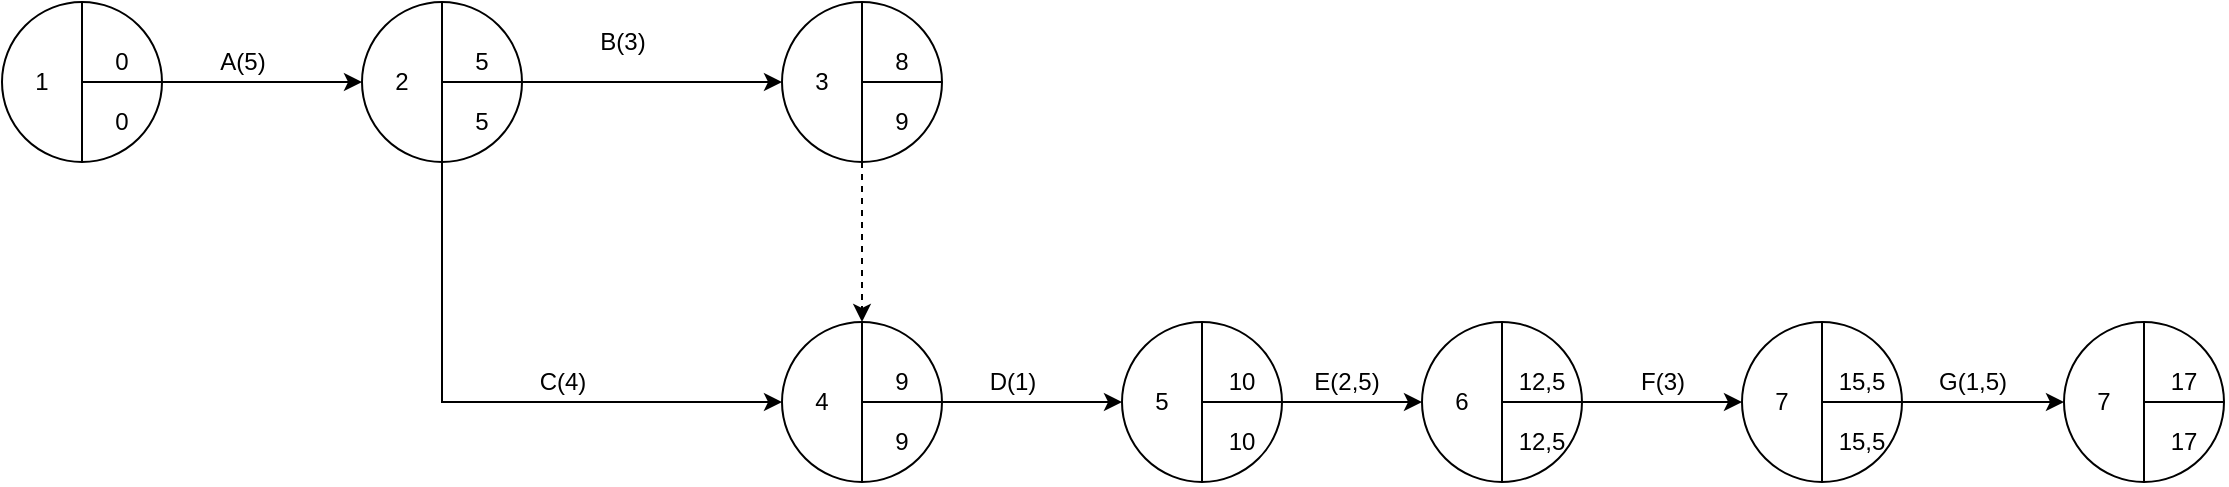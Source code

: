 <mxfile version="15.1.1" type="github">
  <diagram id="dtDUdUS0y6ph3DDKVpun" name="Page-1">
    <mxGraphModel dx="1262" dy="496" grid="1" gridSize="10" guides="1" tooltips="1" connect="1" arrows="1" fold="1" page="1" pageScale="1" pageWidth="827" pageHeight="1169" math="0" shadow="0">
      <root>
        <mxCell id="0" />
        <mxCell id="1" parent="0" />
        <mxCell id="58jQ1S5-Lke8devwErEQ-1" value="" style="ellipse;whiteSpace=wrap;html=1;aspect=fixed;" vertex="1" parent="1">
          <mxGeometry x="130" y="80" width="80" height="80" as="geometry" />
        </mxCell>
        <mxCell id="58jQ1S5-Lke8devwErEQ-2" value="" style="endArrow=none;html=1;entryX=0.5;entryY=0;entryDx=0;entryDy=0;exitX=0.5;exitY=1;exitDx=0;exitDy=0;" edge="1" parent="1" source="58jQ1S5-Lke8devwErEQ-1" target="58jQ1S5-Lke8devwErEQ-1">
          <mxGeometry width="50" height="50" relative="1" as="geometry">
            <mxPoint x="100" y="260" as="sourcePoint" />
            <mxPoint x="150" y="210" as="targetPoint" />
          </mxGeometry>
        </mxCell>
        <mxCell id="58jQ1S5-Lke8devwErEQ-3" value="" style="endArrow=none;html=1;entryX=1;entryY=0.5;entryDx=0;entryDy=0;" edge="1" parent="1" target="58jQ1S5-Lke8devwErEQ-1">
          <mxGeometry width="50" height="50" relative="1" as="geometry">
            <mxPoint x="170" y="120" as="sourcePoint" />
            <mxPoint x="410" y="220" as="targetPoint" />
          </mxGeometry>
        </mxCell>
        <mxCell id="58jQ1S5-Lke8devwErEQ-4" value="0" style="text;html=1;strokeColor=none;fillColor=none;align=center;verticalAlign=middle;whiteSpace=wrap;rounded=0;" vertex="1" parent="1">
          <mxGeometry x="170" y="100" width="40" height="20" as="geometry" />
        </mxCell>
        <mxCell id="58jQ1S5-Lke8devwErEQ-5" value="0" style="text;html=1;strokeColor=none;fillColor=none;align=center;verticalAlign=middle;whiteSpace=wrap;rounded=0;" vertex="1" parent="1">
          <mxGeometry x="170" y="130" width="40" height="20" as="geometry" />
        </mxCell>
        <mxCell id="58jQ1S5-Lke8devwErEQ-6" value="1" style="text;html=1;strokeColor=none;fillColor=none;align=center;verticalAlign=middle;whiteSpace=wrap;rounded=0;" vertex="1" parent="1">
          <mxGeometry x="130" y="110" width="40" height="20" as="geometry" />
        </mxCell>
        <mxCell id="58jQ1S5-Lke8devwErEQ-29" style="edgeStyle=orthogonalEdgeStyle;rounded=0;orthogonalLoop=1;jettySize=auto;html=1;exitX=0.5;exitY=1;exitDx=0;exitDy=0;entryX=0;entryY=0.5;entryDx=0;entryDy=0;" edge="1" parent="1" source="58jQ1S5-Lke8devwErEQ-7" target="58jQ1S5-Lke8devwErEQ-28">
          <mxGeometry relative="1" as="geometry" />
        </mxCell>
        <mxCell id="58jQ1S5-Lke8devwErEQ-7" value="" style="ellipse;whiteSpace=wrap;html=1;aspect=fixed;" vertex="1" parent="1">
          <mxGeometry x="310" y="80" width="80" height="80" as="geometry" />
        </mxCell>
        <mxCell id="58jQ1S5-Lke8devwErEQ-8" value="" style="endArrow=none;html=1;entryX=0.5;entryY=0;entryDx=0;entryDy=0;exitX=0.5;exitY=1;exitDx=0;exitDy=0;" edge="1" parent="1" source="58jQ1S5-Lke8devwErEQ-7" target="58jQ1S5-Lke8devwErEQ-7">
          <mxGeometry width="50" height="50" relative="1" as="geometry">
            <mxPoint x="280" y="260" as="sourcePoint" />
            <mxPoint x="330" y="210" as="targetPoint" />
          </mxGeometry>
        </mxCell>
        <mxCell id="58jQ1S5-Lke8devwErEQ-9" value="" style="endArrow=none;html=1;entryX=1;entryY=0.5;entryDx=0;entryDy=0;" edge="1" parent="1" target="58jQ1S5-Lke8devwErEQ-7">
          <mxGeometry width="50" height="50" relative="1" as="geometry">
            <mxPoint x="350" y="120" as="sourcePoint" />
            <mxPoint x="590" y="220" as="targetPoint" />
          </mxGeometry>
        </mxCell>
        <mxCell id="58jQ1S5-Lke8devwErEQ-21" style="edgeStyle=orthogonalEdgeStyle;rounded=0;orthogonalLoop=1;jettySize=auto;html=1;exitX=1;exitY=1;exitDx=0;exitDy=0;entryX=0;entryY=0.5;entryDx=0;entryDy=0;" edge="1" parent="1" source="58jQ1S5-Lke8devwErEQ-10" target="58jQ1S5-Lke8devwErEQ-20">
          <mxGeometry relative="1" as="geometry">
            <Array as="points">
              <mxPoint x="430" y="120" />
              <mxPoint x="430" y="120" />
            </Array>
          </mxGeometry>
        </mxCell>
        <mxCell id="58jQ1S5-Lke8devwErEQ-10" value="5" style="text;html=1;strokeColor=none;fillColor=none;align=center;verticalAlign=middle;whiteSpace=wrap;rounded=0;" vertex="1" parent="1">
          <mxGeometry x="350" y="100" width="40" height="20" as="geometry" />
        </mxCell>
        <mxCell id="58jQ1S5-Lke8devwErEQ-11" value="5" style="text;html=1;strokeColor=none;fillColor=none;align=center;verticalAlign=middle;whiteSpace=wrap;rounded=0;" vertex="1" parent="1">
          <mxGeometry x="350" y="130" width="40" height="20" as="geometry" />
        </mxCell>
        <mxCell id="58jQ1S5-Lke8devwErEQ-12" value="2" style="text;html=1;strokeColor=none;fillColor=none;align=center;verticalAlign=middle;whiteSpace=wrap;rounded=0;" vertex="1" parent="1">
          <mxGeometry x="310" y="110" width="40" height="20" as="geometry" />
        </mxCell>
        <mxCell id="58jQ1S5-Lke8devwErEQ-13" value="" style="endArrow=classic;html=1;exitX=1;exitY=1;exitDx=0;exitDy=0;entryX=0;entryY=0.5;entryDx=0;entryDy=0;" edge="1" parent="1" source="58jQ1S5-Lke8devwErEQ-4" target="58jQ1S5-Lke8devwErEQ-12">
          <mxGeometry width="50" height="50" relative="1" as="geometry">
            <mxPoint x="310" y="190" as="sourcePoint" />
            <mxPoint x="360" y="140" as="targetPoint" />
          </mxGeometry>
        </mxCell>
        <mxCell id="58jQ1S5-Lke8devwErEQ-14" value="A(5)" style="text;html=1;align=center;verticalAlign=middle;resizable=0;points=[];autosize=1;strokeColor=none;fillColor=none;" vertex="1" parent="1">
          <mxGeometry x="230" y="100" width="40" height="20" as="geometry" />
        </mxCell>
        <mxCell id="58jQ1S5-Lke8devwErEQ-15" value="" style="ellipse;whiteSpace=wrap;html=1;aspect=fixed;" vertex="1" parent="1">
          <mxGeometry x="520" y="80" width="80" height="80" as="geometry" />
        </mxCell>
        <mxCell id="58jQ1S5-Lke8devwErEQ-16" value="" style="endArrow=none;html=1;entryX=0.5;entryY=0;entryDx=0;entryDy=0;exitX=0.5;exitY=1;exitDx=0;exitDy=0;" edge="1" parent="1" source="58jQ1S5-Lke8devwErEQ-15" target="58jQ1S5-Lke8devwErEQ-15">
          <mxGeometry width="50" height="50" relative="1" as="geometry">
            <mxPoint x="490" y="260" as="sourcePoint" />
            <mxPoint x="540" y="210" as="targetPoint" />
          </mxGeometry>
        </mxCell>
        <mxCell id="58jQ1S5-Lke8devwErEQ-17" value="" style="endArrow=none;html=1;entryX=1;entryY=0.5;entryDx=0;entryDy=0;" edge="1" parent="1" target="58jQ1S5-Lke8devwErEQ-15">
          <mxGeometry width="50" height="50" relative="1" as="geometry">
            <mxPoint x="560" y="120" as="sourcePoint" />
            <mxPoint x="800" y="220" as="targetPoint" />
          </mxGeometry>
        </mxCell>
        <mxCell id="58jQ1S5-Lke8devwErEQ-38" style="edgeStyle=orthogonalEdgeStyle;rounded=0;orthogonalLoop=1;jettySize=auto;html=1;exitX=1;exitY=1;exitDx=0;exitDy=0;entryX=0;entryY=0.5;entryDx=0;entryDy=0;" edge="1" parent="1" source="58jQ1S5-Lke8devwErEQ-26" target="58jQ1S5-Lke8devwErEQ-37">
          <mxGeometry relative="1" as="geometry">
            <Array as="points">
              <mxPoint x="630" y="280" />
              <mxPoint x="630" y="280" />
            </Array>
          </mxGeometry>
        </mxCell>
        <mxCell id="58jQ1S5-Lke8devwErEQ-18" value="8" style="text;html=1;strokeColor=none;fillColor=none;align=center;verticalAlign=middle;whiteSpace=wrap;rounded=0;" vertex="1" parent="1">
          <mxGeometry x="560" y="100" width="40" height="20" as="geometry" />
        </mxCell>
        <mxCell id="58jQ1S5-Lke8devwErEQ-19" value="9" style="text;html=1;strokeColor=none;fillColor=none;align=center;verticalAlign=middle;whiteSpace=wrap;rounded=0;" vertex="1" parent="1">
          <mxGeometry x="560" y="130" width="40" height="20" as="geometry" />
        </mxCell>
        <mxCell id="58jQ1S5-Lke8devwErEQ-20" value="3" style="text;html=1;strokeColor=none;fillColor=none;align=center;verticalAlign=middle;whiteSpace=wrap;rounded=0;" vertex="1" parent="1">
          <mxGeometry x="520" y="110" width="40" height="20" as="geometry" />
        </mxCell>
        <mxCell id="58jQ1S5-Lke8devwErEQ-22" value="B(3)" style="text;html=1;align=center;verticalAlign=middle;resizable=0;points=[];autosize=1;strokeColor=none;fillColor=none;" vertex="1" parent="1">
          <mxGeometry x="420" y="90" width="40" height="20" as="geometry" />
        </mxCell>
        <mxCell id="58jQ1S5-Lke8devwErEQ-23" value="" style="ellipse;whiteSpace=wrap;html=1;aspect=fixed;" vertex="1" parent="1">
          <mxGeometry x="520" y="240" width="80" height="80" as="geometry" />
        </mxCell>
        <mxCell id="58jQ1S5-Lke8devwErEQ-24" value="" style="endArrow=none;html=1;entryX=0.5;entryY=0;entryDx=0;entryDy=0;exitX=0.5;exitY=1;exitDx=0;exitDy=0;" edge="1" parent="1" source="58jQ1S5-Lke8devwErEQ-23" target="58jQ1S5-Lke8devwErEQ-23">
          <mxGeometry width="50" height="50" relative="1" as="geometry">
            <mxPoint x="490" y="420" as="sourcePoint" />
            <mxPoint x="540" y="370" as="targetPoint" />
          </mxGeometry>
        </mxCell>
        <mxCell id="58jQ1S5-Lke8devwErEQ-25" value="" style="endArrow=none;html=1;entryX=1;entryY=0.5;entryDx=0;entryDy=0;" edge="1" parent="1" target="58jQ1S5-Lke8devwErEQ-23">
          <mxGeometry width="50" height="50" relative="1" as="geometry">
            <mxPoint x="560" y="280" as="sourcePoint" />
            <mxPoint x="800" y="380" as="targetPoint" />
          </mxGeometry>
        </mxCell>
        <mxCell id="58jQ1S5-Lke8devwErEQ-26" value="9" style="text;html=1;strokeColor=none;fillColor=none;align=center;verticalAlign=middle;whiteSpace=wrap;rounded=0;" vertex="1" parent="1">
          <mxGeometry x="560" y="260" width="40" height="20" as="geometry" />
        </mxCell>
        <mxCell id="58jQ1S5-Lke8devwErEQ-27" value="9" style="text;html=1;strokeColor=none;fillColor=none;align=center;verticalAlign=middle;whiteSpace=wrap;rounded=0;" vertex="1" parent="1">
          <mxGeometry x="560" y="290" width="40" height="20" as="geometry" />
        </mxCell>
        <mxCell id="58jQ1S5-Lke8devwErEQ-28" value="4" style="text;html=1;strokeColor=none;fillColor=none;align=center;verticalAlign=middle;whiteSpace=wrap;rounded=0;" vertex="1" parent="1">
          <mxGeometry x="520" y="270" width="40" height="20" as="geometry" />
        </mxCell>
        <mxCell id="58jQ1S5-Lke8devwErEQ-30" value="C(4)" style="text;html=1;align=center;verticalAlign=middle;resizable=0;points=[];autosize=1;strokeColor=none;fillColor=none;" vertex="1" parent="1">
          <mxGeometry x="390" y="260" width="40" height="20" as="geometry" />
        </mxCell>
        <mxCell id="58jQ1S5-Lke8devwErEQ-31" value="" style="html=1;labelBackgroundColor=#ffffff;startArrow=none;startFill=0;startSize=6;endArrow=classic;endFill=1;endSize=6;jettySize=auto;orthogonalLoop=1;strokeWidth=1;dashed=1;fontSize=14;" edge="1" parent="1">
          <mxGeometry width="60" height="60" relative="1" as="geometry">
            <mxPoint x="560" y="160" as="sourcePoint" />
            <mxPoint x="560" y="240" as="targetPoint" />
          </mxGeometry>
        </mxCell>
        <mxCell id="58jQ1S5-Lke8devwErEQ-32" value="" style="ellipse;whiteSpace=wrap;html=1;aspect=fixed;" vertex="1" parent="1">
          <mxGeometry x="690" y="240" width="80" height="80" as="geometry" />
        </mxCell>
        <mxCell id="58jQ1S5-Lke8devwErEQ-33" value="" style="endArrow=none;html=1;entryX=0.5;entryY=0;entryDx=0;entryDy=0;exitX=0.5;exitY=1;exitDx=0;exitDy=0;" edge="1" parent="1" source="58jQ1S5-Lke8devwErEQ-32" target="58jQ1S5-Lke8devwErEQ-32">
          <mxGeometry width="50" height="50" relative="1" as="geometry">
            <mxPoint x="660" y="420" as="sourcePoint" />
            <mxPoint x="710" y="370" as="targetPoint" />
          </mxGeometry>
        </mxCell>
        <mxCell id="58jQ1S5-Lke8devwErEQ-34" value="" style="endArrow=none;html=1;entryX=1;entryY=0.5;entryDx=0;entryDy=0;" edge="1" parent="1" target="58jQ1S5-Lke8devwErEQ-32">
          <mxGeometry width="50" height="50" relative="1" as="geometry">
            <mxPoint x="730" y="280" as="sourcePoint" />
            <mxPoint x="970" y="380" as="targetPoint" />
          </mxGeometry>
        </mxCell>
        <mxCell id="58jQ1S5-Lke8devwErEQ-46" style="edgeStyle=orthogonalEdgeStyle;rounded=0;orthogonalLoop=1;jettySize=auto;html=1;exitX=1;exitY=1;exitDx=0;exitDy=0;entryX=0;entryY=0.5;entryDx=0;entryDy=0;" edge="1" parent="1" source="58jQ1S5-Lke8devwErEQ-35" target="58jQ1S5-Lke8devwErEQ-45">
          <mxGeometry relative="1" as="geometry">
            <Array as="points">
              <mxPoint x="790" y="280" />
              <mxPoint x="790" y="280" />
            </Array>
          </mxGeometry>
        </mxCell>
        <mxCell id="58jQ1S5-Lke8devwErEQ-35" value="10" style="text;html=1;strokeColor=none;fillColor=none;align=center;verticalAlign=middle;whiteSpace=wrap;rounded=0;" vertex="1" parent="1">
          <mxGeometry x="730" y="260" width="40" height="20" as="geometry" />
        </mxCell>
        <mxCell id="58jQ1S5-Lke8devwErEQ-36" value="10" style="text;html=1;strokeColor=none;fillColor=none;align=center;verticalAlign=middle;whiteSpace=wrap;rounded=0;" vertex="1" parent="1">
          <mxGeometry x="730" y="290" width="40" height="20" as="geometry" />
        </mxCell>
        <mxCell id="58jQ1S5-Lke8devwErEQ-37" value="5" style="text;html=1;strokeColor=none;fillColor=none;align=center;verticalAlign=middle;whiteSpace=wrap;rounded=0;" vertex="1" parent="1">
          <mxGeometry x="690" y="270" width="40" height="20" as="geometry" />
        </mxCell>
        <mxCell id="58jQ1S5-Lke8devwErEQ-39" value="D(1)" style="text;html=1;align=center;verticalAlign=middle;resizable=0;points=[];autosize=1;strokeColor=none;fillColor=none;" vertex="1" parent="1">
          <mxGeometry x="615" y="260" width="40" height="20" as="geometry" />
        </mxCell>
        <mxCell id="58jQ1S5-Lke8devwErEQ-40" value="" style="ellipse;whiteSpace=wrap;html=1;aspect=fixed;" vertex="1" parent="1">
          <mxGeometry x="840" y="240" width="80" height="80" as="geometry" />
        </mxCell>
        <mxCell id="58jQ1S5-Lke8devwErEQ-41" value="" style="endArrow=none;html=1;entryX=0.5;entryY=0;entryDx=0;entryDy=0;exitX=0.5;exitY=1;exitDx=0;exitDy=0;" edge="1" parent="1" source="58jQ1S5-Lke8devwErEQ-40" target="58jQ1S5-Lke8devwErEQ-40">
          <mxGeometry width="50" height="50" relative="1" as="geometry">
            <mxPoint x="810" y="420" as="sourcePoint" />
            <mxPoint x="860" y="370" as="targetPoint" />
          </mxGeometry>
        </mxCell>
        <mxCell id="58jQ1S5-Lke8devwErEQ-42" value="" style="endArrow=none;html=1;entryX=1;entryY=0.5;entryDx=0;entryDy=0;" edge="1" parent="1" target="58jQ1S5-Lke8devwErEQ-40">
          <mxGeometry width="50" height="50" relative="1" as="geometry">
            <mxPoint x="880" y="280" as="sourcePoint" />
            <mxPoint x="1120" y="380" as="targetPoint" />
          </mxGeometry>
        </mxCell>
        <mxCell id="58jQ1S5-Lke8devwErEQ-54" style="edgeStyle=orthogonalEdgeStyle;rounded=0;orthogonalLoop=1;jettySize=auto;html=1;exitX=1;exitY=1;exitDx=0;exitDy=0;entryX=0;entryY=0.5;entryDx=0;entryDy=0;" edge="1" parent="1" source="58jQ1S5-Lke8devwErEQ-43" target="58jQ1S5-Lke8devwErEQ-53">
          <mxGeometry relative="1" as="geometry">
            <Array as="points">
              <mxPoint x="940" y="280" />
              <mxPoint x="940" y="280" />
            </Array>
          </mxGeometry>
        </mxCell>
        <mxCell id="58jQ1S5-Lke8devwErEQ-43" value="12,5" style="text;html=1;strokeColor=none;fillColor=none;align=center;verticalAlign=middle;whiteSpace=wrap;rounded=0;" vertex="1" parent="1">
          <mxGeometry x="880" y="260" width="40" height="20" as="geometry" />
        </mxCell>
        <mxCell id="58jQ1S5-Lke8devwErEQ-44" value="12,5" style="text;html=1;strokeColor=none;fillColor=none;align=center;verticalAlign=middle;whiteSpace=wrap;rounded=0;" vertex="1" parent="1">
          <mxGeometry x="880" y="290" width="40" height="20" as="geometry" />
        </mxCell>
        <mxCell id="58jQ1S5-Lke8devwErEQ-45" value="6" style="text;html=1;strokeColor=none;fillColor=none;align=center;verticalAlign=middle;whiteSpace=wrap;rounded=0;" vertex="1" parent="1">
          <mxGeometry x="840" y="270" width="40" height="20" as="geometry" />
        </mxCell>
        <mxCell id="58jQ1S5-Lke8devwErEQ-47" value="E(2,5)" style="text;html=1;align=center;verticalAlign=middle;resizable=0;points=[];autosize=1;strokeColor=none;fillColor=none;" vertex="1" parent="1">
          <mxGeometry x="777" y="260" width="50" height="20" as="geometry" />
        </mxCell>
        <mxCell id="58jQ1S5-Lke8devwErEQ-48" value="" style="ellipse;whiteSpace=wrap;html=1;aspect=fixed;" vertex="1" parent="1">
          <mxGeometry x="1000" y="240" width="80" height="80" as="geometry" />
        </mxCell>
        <mxCell id="58jQ1S5-Lke8devwErEQ-49" value="" style="endArrow=none;html=1;entryX=0.5;entryY=0;entryDx=0;entryDy=0;exitX=0.5;exitY=1;exitDx=0;exitDy=0;" edge="1" parent="1" source="58jQ1S5-Lke8devwErEQ-48" target="58jQ1S5-Lke8devwErEQ-48">
          <mxGeometry width="50" height="50" relative="1" as="geometry">
            <mxPoint x="970" y="420" as="sourcePoint" />
            <mxPoint x="1020" y="370" as="targetPoint" />
          </mxGeometry>
        </mxCell>
        <mxCell id="58jQ1S5-Lke8devwErEQ-50" value="" style="endArrow=none;html=1;entryX=1;entryY=0.5;entryDx=0;entryDy=0;" edge="1" parent="1" target="58jQ1S5-Lke8devwErEQ-48">
          <mxGeometry width="50" height="50" relative="1" as="geometry">
            <mxPoint x="1040" y="280" as="sourcePoint" />
            <mxPoint x="1280" y="380" as="targetPoint" />
          </mxGeometry>
        </mxCell>
        <mxCell id="58jQ1S5-Lke8devwErEQ-62" style="edgeStyle=orthogonalEdgeStyle;rounded=0;orthogonalLoop=1;jettySize=auto;html=1;exitX=1;exitY=1;exitDx=0;exitDy=0;entryX=0;entryY=0.5;entryDx=0;entryDy=0;" edge="1" parent="1" source="58jQ1S5-Lke8devwErEQ-51" target="58jQ1S5-Lke8devwErEQ-61">
          <mxGeometry relative="1" as="geometry">
            <Array as="points">
              <mxPoint x="1100" y="280" />
              <mxPoint x="1100" y="280" />
            </Array>
          </mxGeometry>
        </mxCell>
        <mxCell id="58jQ1S5-Lke8devwErEQ-51" value="15,5" style="text;html=1;strokeColor=none;fillColor=none;align=center;verticalAlign=middle;whiteSpace=wrap;rounded=0;" vertex="1" parent="1">
          <mxGeometry x="1040" y="260" width="40" height="20" as="geometry" />
        </mxCell>
        <mxCell id="58jQ1S5-Lke8devwErEQ-52" value="15,5" style="text;html=1;strokeColor=none;fillColor=none;align=center;verticalAlign=middle;whiteSpace=wrap;rounded=0;" vertex="1" parent="1">
          <mxGeometry x="1040" y="290" width="40" height="20" as="geometry" />
        </mxCell>
        <mxCell id="58jQ1S5-Lke8devwErEQ-53" value="7" style="text;html=1;strokeColor=none;fillColor=none;align=center;verticalAlign=middle;whiteSpace=wrap;rounded=0;" vertex="1" parent="1">
          <mxGeometry x="1000" y="270" width="40" height="20" as="geometry" />
        </mxCell>
        <mxCell id="58jQ1S5-Lke8devwErEQ-55" value="F(3)" style="text;html=1;align=center;verticalAlign=middle;resizable=0;points=[];autosize=1;strokeColor=none;fillColor=none;" vertex="1" parent="1">
          <mxGeometry x="940" y="260" width="40" height="20" as="geometry" />
        </mxCell>
        <mxCell id="58jQ1S5-Lke8devwErEQ-56" value="" style="ellipse;whiteSpace=wrap;html=1;aspect=fixed;" vertex="1" parent="1">
          <mxGeometry x="1161" y="240" width="80" height="80" as="geometry" />
        </mxCell>
        <mxCell id="58jQ1S5-Lke8devwErEQ-57" value="" style="endArrow=none;html=1;entryX=0.5;entryY=0;entryDx=0;entryDy=0;exitX=0.5;exitY=1;exitDx=0;exitDy=0;" edge="1" parent="1" source="58jQ1S5-Lke8devwErEQ-56" target="58jQ1S5-Lke8devwErEQ-56">
          <mxGeometry width="50" height="50" relative="1" as="geometry">
            <mxPoint x="1131" y="420" as="sourcePoint" />
            <mxPoint x="1181" y="370" as="targetPoint" />
          </mxGeometry>
        </mxCell>
        <mxCell id="58jQ1S5-Lke8devwErEQ-58" value="" style="endArrow=none;html=1;entryX=1;entryY=0.5;entryDx=0;entryDy=0;" edge="1" parent="1" target="58jQ1S5-Lke8devwErEQ-56">
          <mxGeometry width="50" height="50" relative="1" as="geometry">
            <mxPoint x="1201" y="280" as="sourcePoint" />
            <mxPoint x="1441" y="380" as="targetPoint" />
          </mxGeometry>
        </mxCell>
        <mxCell id="58jQ1S5-Lke8devwErEQ-59" value="17" style="text;html=1;strokeColor=none;fillColor=none;align=center;verticalAlign=middle;whiteSpace=wrap;rounded=0;" vertex="1" parent="1">
          <mxGeometry x="1201" y="260" width="40" height="20" as="geometry" />
        </mxCell>
        <mxCell id="58jQ1S5-Lke8devwErEQ-60" value="17" style="text;html=1;strokeColor=none;fillColor=none;align=center;verticalAlign=middle;whiteSpace=wrap;rounded=0;" vertex="1" parent="1">
          <mxGeometry x="1201" y="290" width="40" height="20" as="geometry" />
        </mxCell>
        <mxCell id="58jQ1S5-Lke8devwErEQ-61" value="7" style="text;html=1;strokeColor=none;fillColor=none;align=center;verticalAlign=middle;whiteSpace=wrap;rounded=0;" vertex="1" parent="1">
          <mxGeometry x="1161" y="270" width="40" height="20" as="geometry" />
        </mxCell>
        <mxCell id="58jQ1S5-Lke8devwErEQ-63" value="G(1,5)" style="text;html=1;align=center;verticalAlign=middle;resizable=0;points=[];autosize=1;strokeColor=none;fillColor=none;" vertex="1" parent="1">
          <mxGeometry x="1090" y="260" width="50" height="20" as="geometry" />
        </mxCell>
      </root>
    </mxGraphModel>
  </diagram>
</mxfile>
